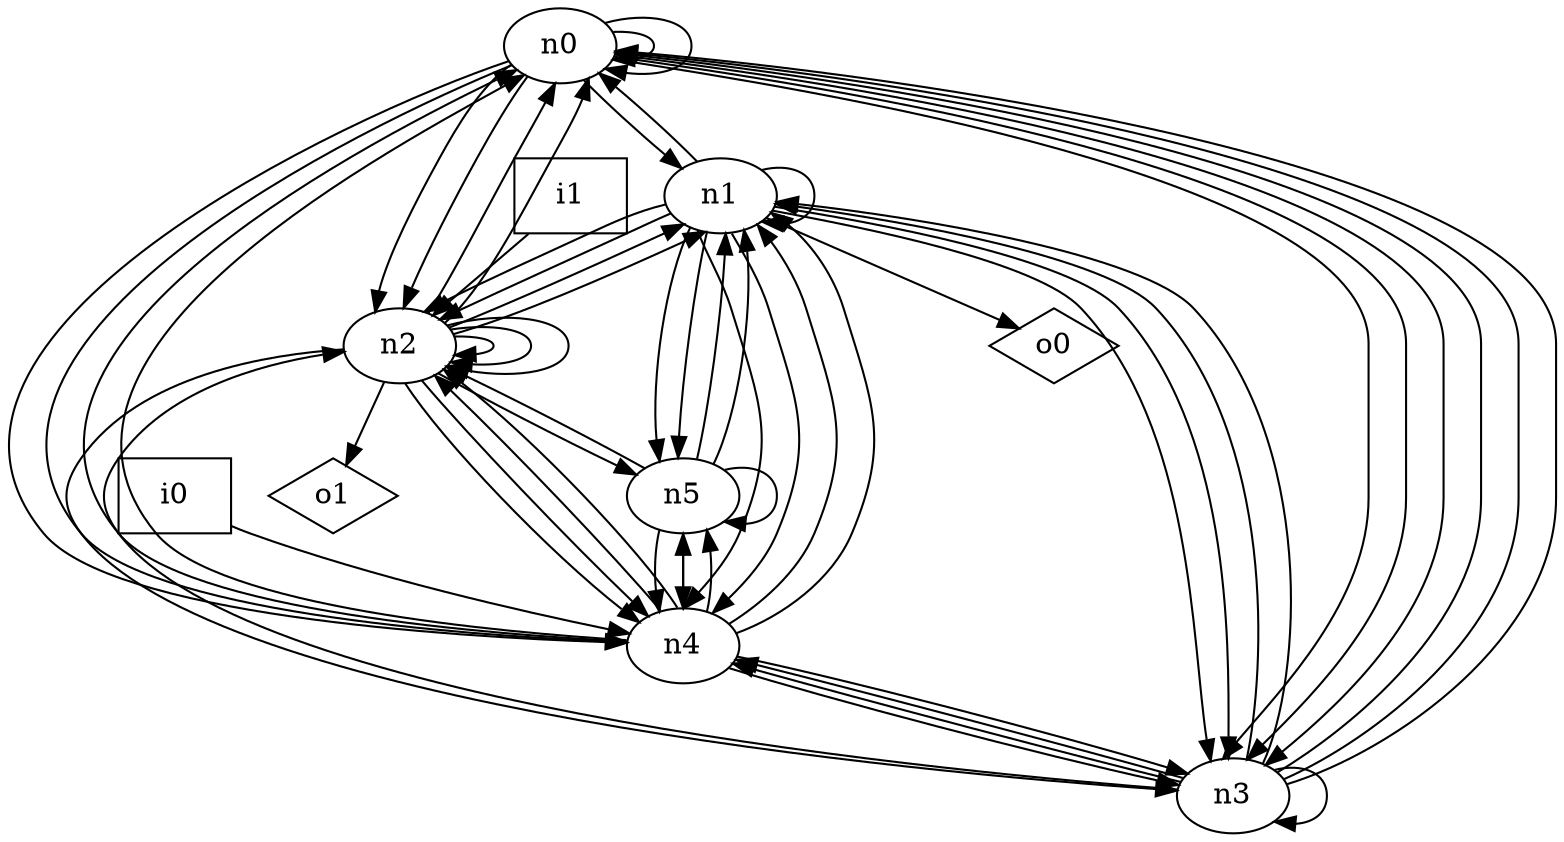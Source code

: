 digraph G {
n0 [label="n0"];
n1 [label="n1"];
n2 [label="n2"];
n3 [label="n3"];
n4 [label="n4"];
n5 [label="n5"];
n6 [label="i0",shape="box"];
n7 [label="i1",shape="box"];
n8 [label="o0",shape="diamond"];
n9 [label="o1",shape="diamond"];
n0 -> n0
n0 -> n0
n0 -> n1
n0 -> n2
n0 -> n2
n0 -> n3
n0 -> n3
n0 -> n3
n0 -> n4
n0 -> n4
n1 -> n0
n1 -> n1
n1 -> n2
n1 -> n2
n1 -> n3
n1 -> n3
n1 -> n4
n1 -> n4
n1 -> n5
n1 -> n5
n1 -> n8
n2 -> n0
n2 -> n0
n2 -> n1
n2 -> n1
n2 -> n2
n2 -> n2
n2 -> n2
n2 -> n3
n2 -> n4
n2 -> n4
n2 -> n5
n2 -> n9
n3 -> n0
n3 -> n0
n3 -> n0
n3 -> n1
n3 -> n1
n3 -> n2
n3 -> n3
n3 -> n4
n3 -> n4
n4 -> n0
n4 -> n0
n4 -> n1
n4 -> n1
n4 -> n2
n4 -> n2
n4 -> n3
n4 -> n3
n4 -> n5
n4 -> n5
n5 -> n1
n5 -> n1
n5 -> n2
n5 -> n4
n5 -> n4
n5 -> n5
n6 -> n4
n7 -> n2
}